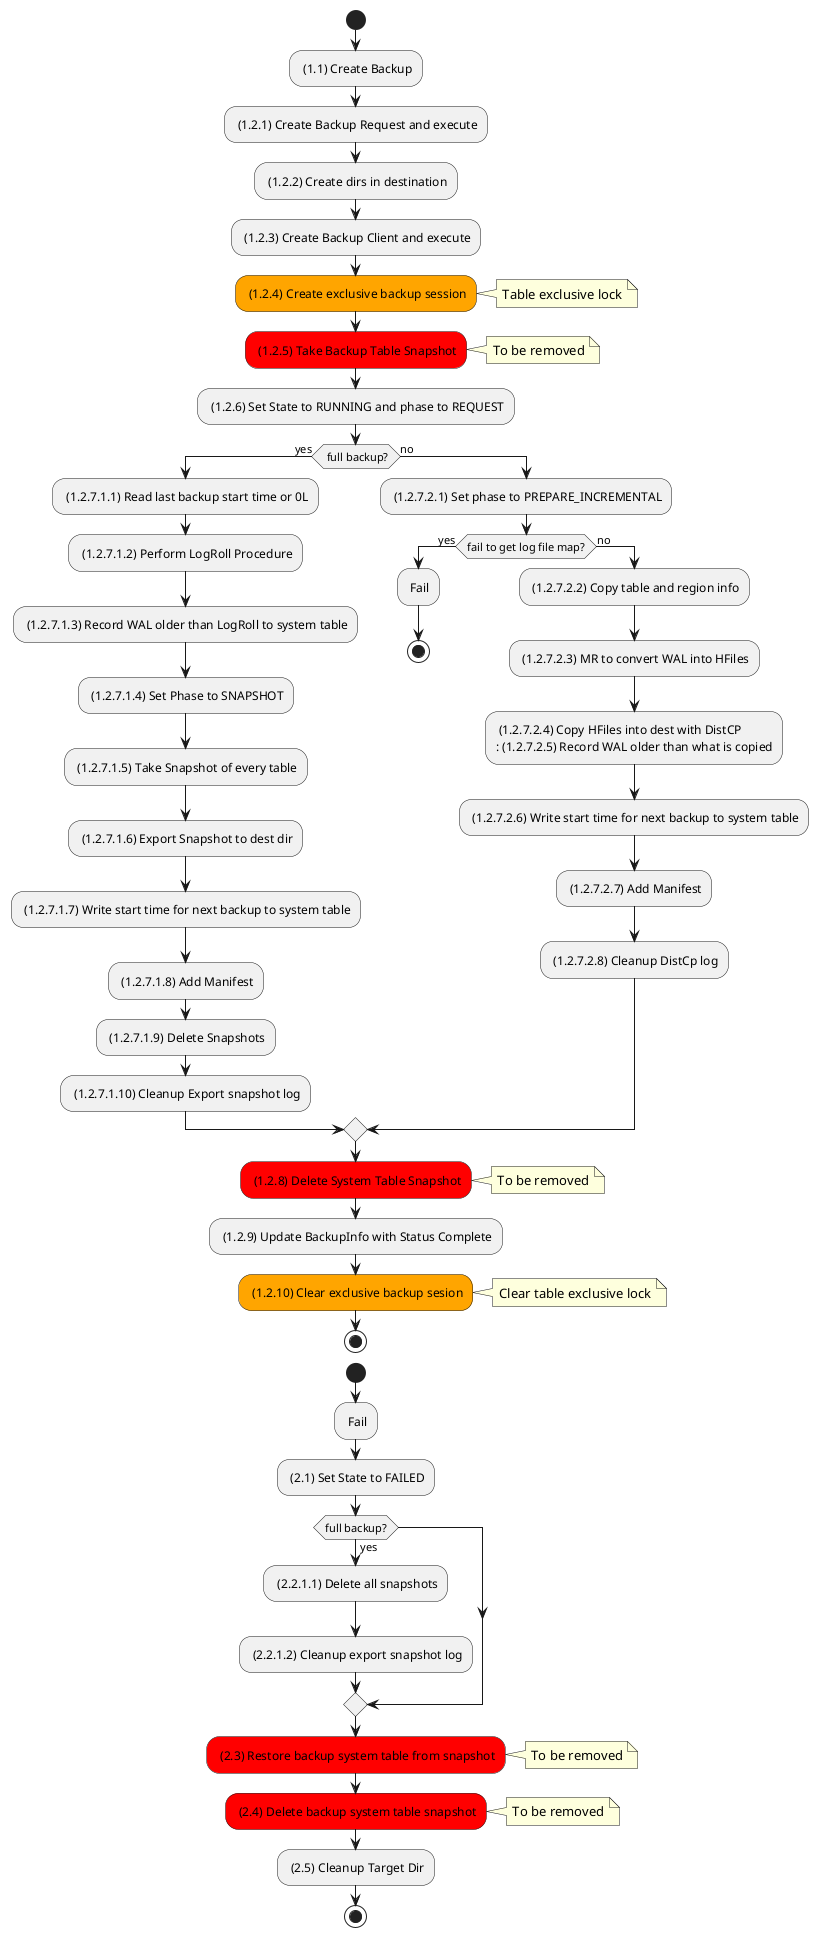 @startuml
/'
/**
 * Licensed to the Apache Software Foundation (ASF) under one
 * or more contributor license agreements.  See the NOTICE file
 * distributed with this work for additional information
 * regarding copyright ownership.  The ASF licenses this file
 * to you under the Apache License, Version 2.0 (the
 * "License"); you may not use this file except in compliance
 * with the License.  You may obtain a copy of the License at
 * http://www.apache.org/licenses/LICENSE-2.0
 * Unless required by applicable law or agreed to in writing, software
 * distributed under the License is distributed on an "AS IS" BASIS,
 * WITHOUT WARRANTIES OR CONDITIONS OF ANY KIND, either express or implied.
 * See the License for the specific language governing permissions and
 * limitations under the License.
 */
'/

start
: (1.1) Create Backup;
: (1.2.1) Create Backup Request and execute;
: (1.2.2) Create dirs in destination;
: (1.2.3) Create Backup Client and execute;
#Orange: (1.2.4) Create exclusive backup session;
note right: Table exclusive lock
#Red: (1.2.5) Take Backup Table Snapshot;
note right: To be removed
: (1.2.6) Set State to RUNNING and phase to REQUEST;
if ( full backup?) then (yes)
  : (1.2.7.1.1) Read last backup start time or 0L;
  : (1.2.7.1.2) Perform LogRoll Procedure;
  : (1.2.7.1.3) Record WAL older than LogRoll to system table;
  : (1.2.7.1.4) Set Phase to SNAPSHOT;
  : (1.2.7.1.5) Take Snapshot of every table;
  : (1.2.7.1.6) Export Snapshot to dest dir;
  : (1.2.7.1.7) Write start time for next backup to system table;
  : (1.2.7.1.8) Add Manifest;
  : (1.2.7.1.9) Delete Snapshots;
  : (1.2.7.1.10) Cleanup Export snapshot log;
else (no)
  : (1.2.7.2.1) Set phase to PREPARE_INCREMENTAL;
  if (fail to get log file map?) then (yes)
    : Fail;
    stop
  else (no)
    : (1.2.7.2.2) Copy table and region info;
    : (1.2.7.2.3) MR to convert WAL into HFiles;
    : (1.2.7.2.4) Copy HFiles into dest with DistCP
    : (1.2.7.2.5) Record WAL older than what is copied;
    : (1.2.7.2.6) Write start time for next backup to system table;
    : (1.2.7.2.7) Add Manifest;
    : (1.2.7.2.8) Cleanup DistCp log;
  endif
endif
#RED: (1.2.8) Delete System Table Snapshot;
note right: To be removed
: (1.2.9) Update BackupInfo with Status Complete;
#Orange: (1.2.10) Clear exclusive backup sesion;
note right: Clear table exclusive lock
stop

start
: Fail;
: (2.1) Set State to FAILED;
if (full backup?) then (yes)
  : (2.2.1.1) Delete all snapshots;
  : (2.2.1.2) Cleanup export snapshot log;
endif
#RED: (2.3) Restore backup system table from snapshot;
note right: To be removed
#RED: (2.4) Delete backup system table snapshot;
note right: To be removed
: (2.5) Cleanup Target Dir;
stop
@enduml
